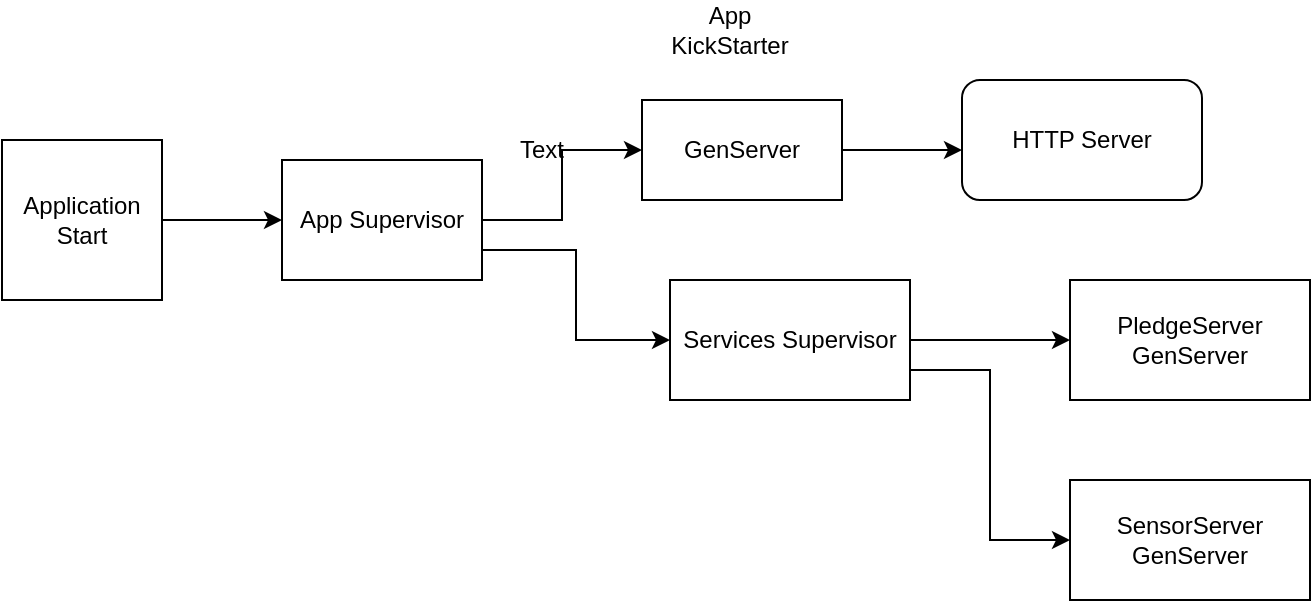 <mxfile version="21.7.2" type="github">
  <diagram name="Page-1" id="SQOBSHwvKlOSzCRoFN_r">
    <mxGraphModel dx="714" dy="370" grid="1" gridSize="10" guides="1" tooltips="1" connect="1" arrows="1" fold="1" page="1" pageScale="1" pageWidth="827" pageHeight="1169" math="0" shadow="0">
      <root>
        <mxCell id="0" />
        <mxCell id="1" parent="0" />
        <mxCell id="lOwtg4qNKXq0OKCF20CA-2" style="edgeStyle=orthogonalEdgeStyle;rounded=0;orthogonalLoop=1;jettySize=auto;html=1;" edge="1" parent="1" source="lOwtg4qNKXq0OKCF20CA-1">
          <mxGeometry relative="1" as="geometry">
            <mxPoint x="220" y="200" as="targetPoint" />
          </mxGeometry>
        </mxCell>
        <mxCell id="lOwtg4qNKXq0OKCF20CA-1" value="Application&lt;br&gt;Start" style="whiteSpace=wrap;html=1;aspect=fixed;" vertex="1" parent="1">
          <mxGeometry x="80" y="160" width="80" height="80" as="geometry" />
        </mxCell>
        <mxCell id="lOwtg4qNKXq0OKCF20CA-8" value="" style="edgeStyle=orthogonalEdgeStyle;rounded=0;orthogonalLoop=1;jettySize=auto;html=1;" edge="1" parent="1" source="lOwtg4qNKXq0OKCF20CA-6" target="lOwtg4qNKXq0OKCF20CA-7">
          <mxGeometry relative="1" as="geometry" />
        </mxCell>
        <mxCell id="lOwtg4qNKXq0OKCF20CA-24" style="edgeStyle=orthogonalEdgeStyle;rounded=0;orthogonalLoop=1;jettySize=auto;html=1;exitX=1;exitY=0.75;exitDx=0;exitDy=0;entryX=0;entryY=0.5;entryDx=0;entryDy=0;" edge="1" parent="1" source="lOwtg4qNKXq0OKCF20CA-6" target="lOwtg4qNKXq0OKCF20CA-17">
          <mxGeometry relative="1" as="geometry" />
        </mxCell>
        <mxCell id="lOwtg4qNKXq0OKCF20CA-6" value="App Supervisor" style="whiteSpace=wrap;html=1;" vertex="1" parent="1">
          <mxGeometry x="220" y="170" width="100" height="60" as="geometry" />
        </mxCell>
        <mxCell id="lOwtg4qNKXq0OKCF20CA-13" value="" style="edgeStyle=orthogonalEdgeStyle;rounded=0;orthogonalLoop=1;jettySize=auto;html=1;" edge="1" parent="1" source="lOwtg4qNKXq0OKCF20CA-7" target="lOwtg4qNKXq0OKCF20CA-11">
          <mxGeometry relative="1" as="geometry">
            <Array as="points">
              <mxPoint x="540" y="165" />
              <mxPoint x="540" y="165" />
            </Array>
          </mxGeometry>
        </mxCell>
        <mxCell id="lOwtg4qNKXq0OKCF20CA-7" value="GenServer" style="whiteSpace=wrap;html=1;" vertex="1" parent="1">
          <mxGeometry x="400" y="140" width="100" height="50" as="geometry" />
        </mxCell>
        <mxCell id="lOwtg4qNKXq0OKCF20CA-10" value="App KickStarter" style="text;html=1;strokeColor=none;fillColor=none;align=center;verticalAlign=middle;whiteSpace=wrap;rounded=0;" vertex="1" parent="1">
          <mxGeometry x="414" y="90" width="60" height="30" as="geometry" />
        </mxCell>
        <mxCell id="lOwtg4qNKXq0OKCF20CA-11" value="HTTP Server" style="rounded=1;whiteSpace=wrap;html=1;" vertex="1" parent="1">
          <mxGeometry x="560" y="130" width="120" height="60" as="geometry" />
        </mxCell>
        <mxCell id="lOwtg4qNKXq0OKCF20CA-14" value="Text" style="text;html=1;strokeColor=none;fillColor=none;align=center;verticalAlign=middle;whiteSpace=wrap;rounded=0;" vertex="1" parent="1">
          <mxGeometry x="320" y="150" width="60" height="30" as="geometry" />
        </mxCell>
        <mxCell id="lOwtg4qNKXq0OKCF20CA-20" value="" style="edgeStyle=orthogonalEdgeStyle;rounded=0;orthogonalLoop=1;jettySize=auto;html=1;" edge="1" parent="1" source="lOwtg4qNKXq0OKCF20CA-17" target="lOwtg4qNKXq0OKCF20CA-19">
          <mxGeometry relative="1" as="geometry" />
        </mxCell>
        <mxCell id="lOwtg4qNKXq0OKCF20CA-23" style="edgeStyle=orthogonalEdgeStyle;rounded=0;orthogonalLoop=1;jettySize=auto;html=1;exitX=1;exitY=0.75;exitDx=0;exitDy=0;entryX=0;entryY=0.5;entryDx=0;entryDy=0;" edge="1" parent="1" source="lOwtg4qNKXq0OKCF20CA-17" target="lOwtg4qNKXq0OKCF20CA-22">
          <mxGeometry relative="1" as="geometry" />
        </mxCell>
        <mxCell id="lOwtg4qNKXq0OKCF20CA-17" value="Services Supervisor" style="whiteSpace=wrap;html=1;" vertex="1" parent="1">
          <mxGeometry x="414" y="230" width="120" height="60" as="geometry" />
        </mxCell>
        <mxCell id="lOwtg4qNKXq0OKCF20CA-19" value="PledgeServer&lt;br&gt;GenServer" style="whiteSpace=wrap;html=1;" vertex="1" parent="1">
          <mxGeometry x="614" y="230" width="120" height="60" as="geometry" />
        </mxCell>
        <mxCell id="lOwtg4qNKXq0OKCF20CA-22" value="SensorServer&lt;br&gt;GenServer" style="rounded=0;whiteSpace=wrap;html=1;" vertex="1" parent="1">
          <mxGeometry x="614" y="330" width="120" height="60" as="geometry" />
        </mxCell>
      </root>
    </mxGraphModel>
  </diagram>
</mxfile>
